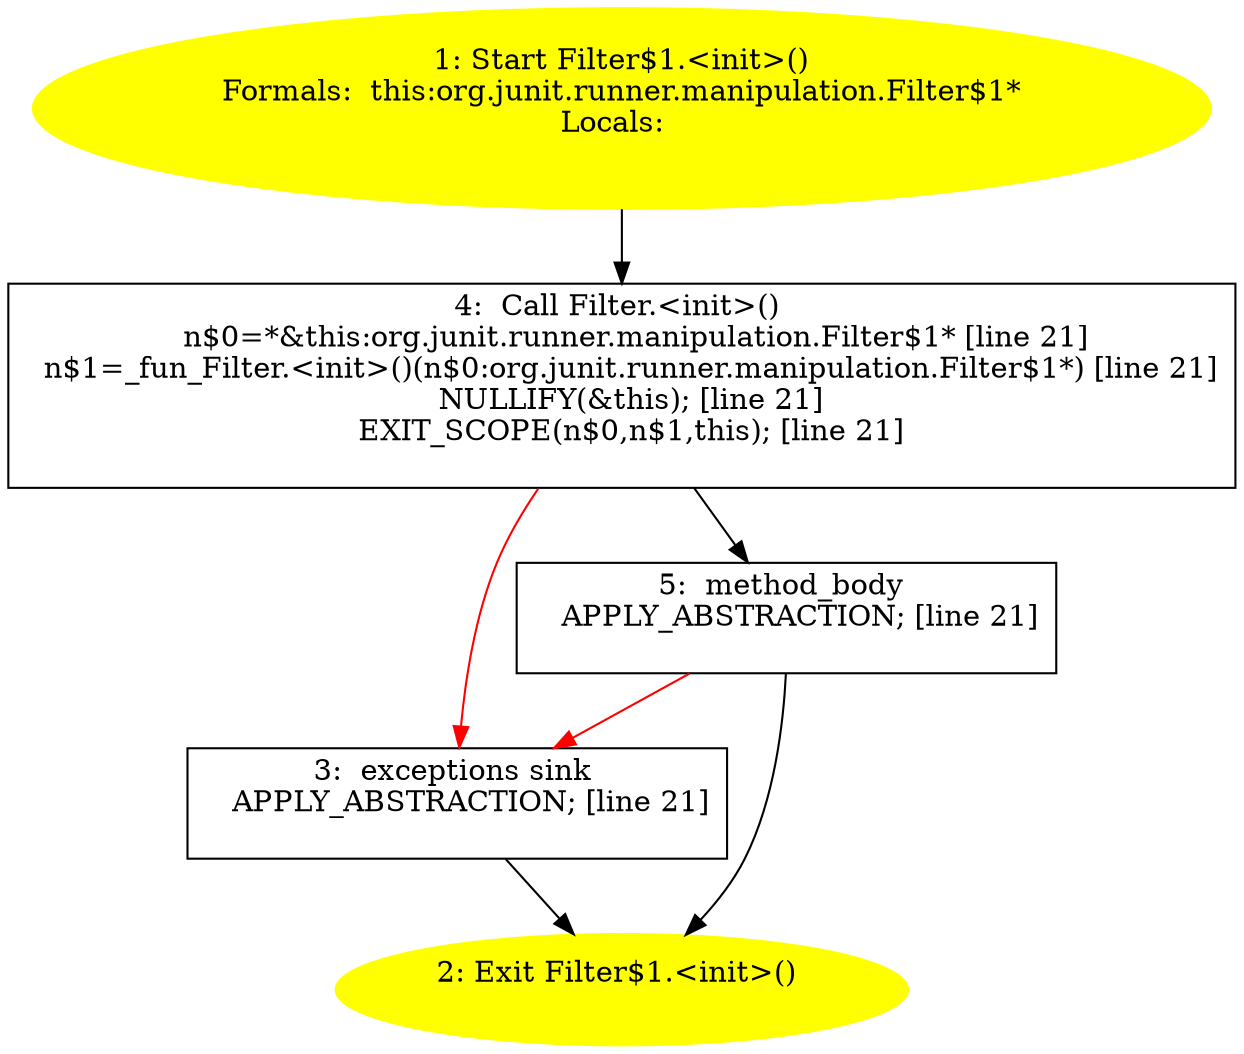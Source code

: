 /* @generated */
digraph cfg {
"org.junit.runner.manipulation.Filter$1.<init>().a77c0fa55b451bcf678cb2015fdc7169_1" [label="1: Start Filter$1.<init>()\nFormals:  this:org.junit.runner.manipulation.Filter$1*\nLocals:  \n  " color=yellow style=filled]
	

	 "org.junit.runner.manipulation.Filter$1.<init>().a77c0fa55b451bcf678cb2015fdc7169_1" -> "org.junit.runner.manipulation.Filter$1.<init>().a77c0fa55b451bcf678cb2015fdc7169_4" ;
"org.junit.runner.manipulation.Filter$1.<init>().a77c0fa55b451bcf678cb2015fdc7169_2" [label="2: Exit Filter$1.<init>() \n  " color=yellow style=filled]
	

"org.junit.runner.manipulation.Filter$1.<init>().a77c0fa55b451bcf678cb2015fdc7169_3" [label="3:  exceptions sink \n   APPLY_ABSTRACTION; [line 21]\n " shape="box"]
	

	 "org.junit.runner.manipulation.Filter$1.<init>().a77c0fa55b451bcf678cb2015fdc7169_3" -> "org.junit.runner.manipulation.Filter$1.<init>().a77c0fa55b451bcf678cb2015fdc7169_2" ;
"org.junit.runner.manipulation.Filter$1.<init>().a77c0fa55b451bcf678cb2015fdc7169_4" [label="4:  Call Filter.<init>() \n   n$0=*&this:org.junit.runner.manipulation.Filter$1* [line 21]\n  n$1=_fun_Filter.<init>()(n$0:org.junit.runner.manipulation.Filter$1*) [line 21]\n  NULLIFY(&this); [line 21]\n  EXIT_SCOPE(n$0,n$1,this); [line 21]\n " shape="box"]
	

	 "org.junit.runner.manipulation.Filter$1.<init>().a77c0fa55b451bcf678cb2015fdc7169_4" -> "org.junit.runner.manipulation.Filter$1.<init>().a77c0fa55b451bcf678cb2015fdc7169_5" ;
	 "org.junit.runner.manipulation.Filter$1.<init>().a77c0fa55b451bcf678cb2015fdc7169_4" -> "org.junit.runner.manipulation.Filter$1.<init>().a77c0fa55b451bcf678cb2015fdc7169_3" [color="red" ];
"org.junit.runner.manipulation.Filter$1.<init>().a77c0fa55b451bcf678cb2015fdc7169_5" [label="5:  method_body \n   APPLY_ABSTRACTION; [line 21]\n " shape="box"]
	

	 "org.junit.runner.manipulation.Filter$1.<init>().a77c0fa55b451bcf678cb2015fdc7169_5" -> "org.junit.runner.manipulation.Filter$1.<init>().a77c0fa55b451bcf678cb2015fdc7169_2" ;
	 "org.junit.runner.manipulation.Filter$1.<init>().a77c0fa55b451bcf678cb2015fdc7169_5" -> "org.junit.runner.manipulation.Filter$1.<init>().a77c0fa55b451bcf678cb2015fdc7169_3" [color="red" ];
}
